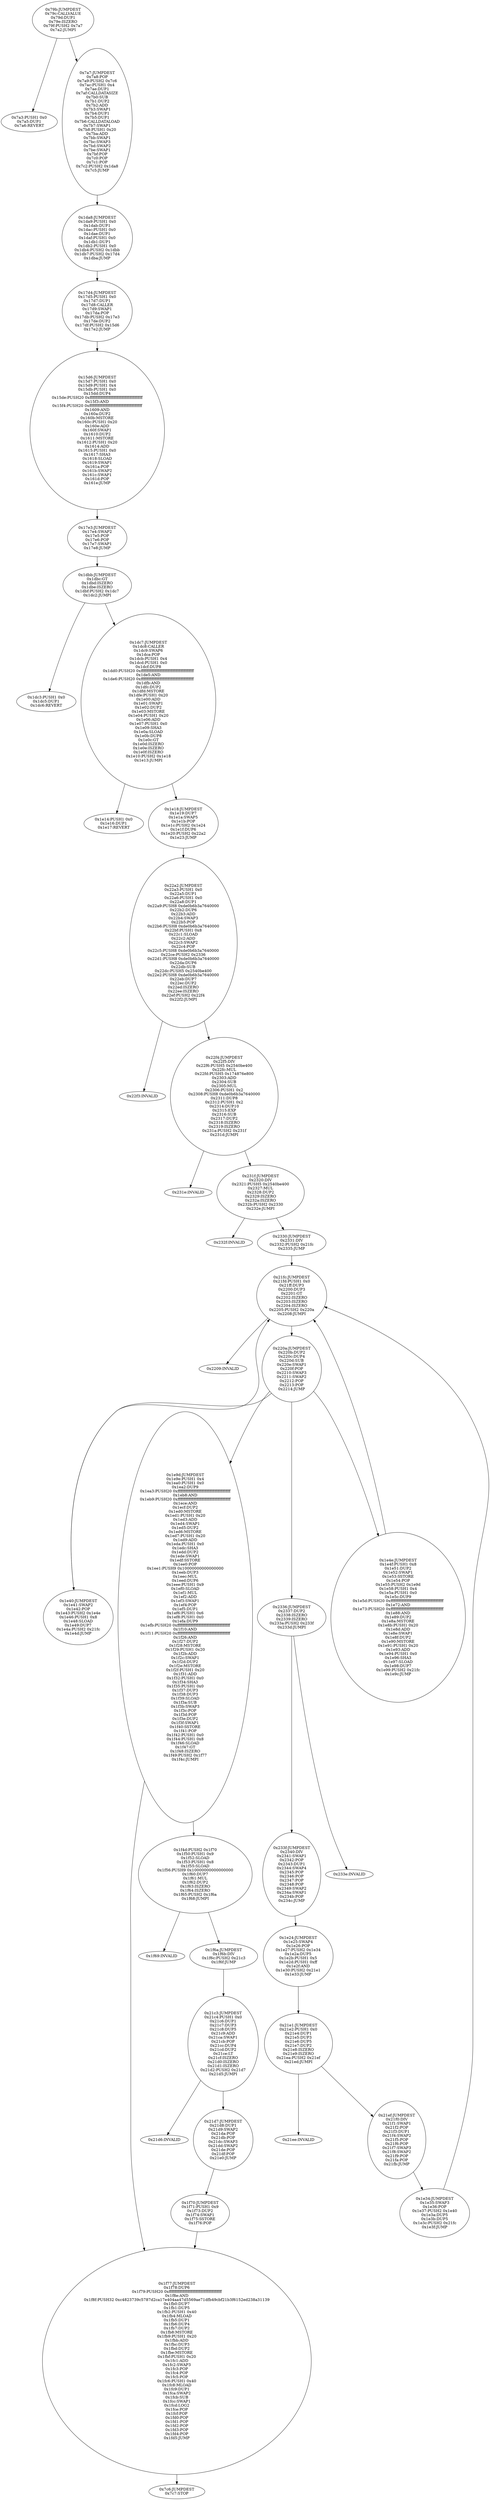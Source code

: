 digraph{
1947[label="0x79b:JUMPDEST
0x79c:CALLVALUE
0x79d:DUP1
0x79e:ISZERO
0x79f:PUSH2 0x7a7
0x7a2:JUMPI"]
1947 -> 1955
1947 -> 1959
1955[label="0x7a3:PUSH1 0x0
0x7a5:DUP1
0x7a6:REVERT"]
1959[label="0x7a7:JUMPDEST
0x7a8:POP
0x7a9:PUSH2 0x7c6
0x7ac:PUSH1 0x4
0x7ae:DUP1
0x7af:CALLDATASIZE
0x7b0:SUB
0x7b1:DUP2
0x7b2:ADD
0x7b3:SWAP1
0x7b4:DUP1
0x7b5:DUP1
0x7b6:CALLDATALOAD
0x7b7:SWAP1
0x7b8:PUSH1 0x20
0x7ba:ADD
0x7bb:SWAP1
0x7bc:SWAP3
0x7bd:SWAP2
0x7be:SWAP1
0x7bf:POP
0x7c0:POP
0x7c1:POP
0x7c2:PUSH2 0x1da8
0x7c5:JUMP"]
1959 -> 7592
7592[label="0x1da8:JUMPDEST
0x1da9:PUSH1 0x0
0x1dab:DUP1
0x1dac:PUSH1 0x0
0x1dae:DUP1
0x1daf:PUSH1 0x0
0x1db1:DUP1
0x1db2:PUSH1 0x0
0x1db4:PUSH2 0x1dbb
0x1db7:PUSH2 0x17d4
0x1dba:JUMP"]
7592 -> 6100
6100[label="0x17d4:JUMPDEST
0x17d5:PUSH1 0x0
0x17d7:DUP1
0x17d8:CALLER
0x17d9:SWAP1
0x17da:POP
0x17db:PUSH2 0x17e3
0x17de:DUP2
0x17df:PUSH2 0x15d6
0x17e2:JUMP"]
6100 -> 5590
5590[label="0x15d6:JUMPDEST
0x15d7:PUSH1 0x0
0x15d9:PUSH1 0x4
0x15db:PUSH1 0x0
0x15dd:DUP4
0x15de:PUSH20 0xffffffffffffffffffffffffffffffffffffffff
0x15f3:AND
0x15f4:PUSH20 0xffffffffffffffffffffffffffffffffffffffff
0x1609:AND
0x160a:DUP2
0x160b:MSTORE
0x160c:PUSH1 0x20
0x160e:ADD
0x160f:SWAP1
0x1610:DUP2
0x1611:MSTORE
0x1612:PUSH1 0x20
0x1614:ADD
0x1615:PUSH1 0x0
0x1617:SHA3
0x1618:SLOAD
0x1619:SWAP1
0x161a:POP
0x161b:SWAP2
0x161c:SWAP1
0x161d:POP
0x161e:JUMP"]
5590 -> 6115
6115[label="0x17e3:JUMPDEST
0x17e4:SWAP2
0x17e5:POP
0x17e6:POP
0x17e7:SWAP1
0x17e8:JUMP"]
6115 -> 7611
7611[label="0x1dbb:JUMPDEST
0x1dbc:GT
0x1dbd:ISZERO
0x1dbe:ISZERO
0x1dbf:PUSH2 0x1dc7
0x1dc2:JUMPI"]
7611 -> 7619
7611 -> 7623
7619[label="0x1dc3:PUSH1 0x0
0x1dc5:DUP1
0x1dc6:REVERT"]
7623[label="0x1dc7:JUMPDEST
0x1dc8:CALLER
0x1dc9:SWAP6
0x1dca:POP
0x1dcb:PUSH1 0x4
0x1dcd:PUSH1 0x0
0x1dcf:DUP8
0x1dd0:PUSH20 0xffffffffffffffffffffffffffffffffffffffff
0x1de5:AND
0x1de6:PUSH20 0xffffffffffffffffffffffffffffffffffffffff
0x1dfb:AND
0x1dfc:DUP2
0x1dfd:MSTORE
0x1dfe:PUSH1 0x20
0x1e00:ADD
0x1e01:SWAP1
0x1e02:DUP2
0x1e03:MSTORE
0x1e04:PUSH1 0x20
0x1e06:ADD
0x1e07:PUSH1 0x0
0x1e09:SHA3
0x1e0a:SLOAD
0x1e0b:DUP8
0x1e0c:GT
0x1e0d:ISZERO
0x1e0e:ISZERO
0x1e0f:ISZERO
0x1e10:PUSH2 0x1e18
0x1e13:JUMPI"]
7623 -> 7700
7623 -> 7704
7700[label="0x1e14:PUSH1 0x0
0x1e16:DUP1
0x1e17:REVERT"]
7704[label="0x1e18:JUMPDEST
0x1e19:DUP7
0x1e1a:SWAP5
0x1e1b:POP
0x1e1c:PUSH2 0x1e24
0x1e1f:DUP6
0x1e20:PUSH2 0x22a2
0x1e23:JUMP"]
7704 -> 8866
8866[label="0x22a2:JUMPDEST
0x22a3:PUSH1 0x0
0x22a5:DUP1
0x22a6:PUSH1 0x0
0x22a8:DUP1
0x22a9:PUSH8 0xde0b6b3a7640000
0x22b2:DUP6
0x22b3:ADD
0x22b4:SWAP3
0x22b5:POP
0x22b6:PUSH8 0xde0b6b3a7640000
0x22bf:PUSH1 0x8
0x22c1:SLOAD
0x22c2:ADD
0x22c3:SWAP2
0x22c4:POP
0x22c5:PUSH8 0xde0b6b3a7640000
0x22ce:PUSH2 0x2336
0x22d1:PUSH8 0xde0b6b3a7640000
0x22da:DUP6
0x22db:SUB
0x22dc:PUSH5 0x2540be400
0x22e2:PUSH8 0xde0b6b3a7640000
0x22eb:DUP7
0x22ec:DUP2
0x22ed:ISZERO
0x22ee:ISZERO
0x22ef:PUSH2 0x22f4
0x22f2:JUMPI"]
8866 -> 8947
8866 -> 8948
8947[label="0x22f3:INVALID"]
8948[label="0x22f4:JUMPDEST
0x22f5:DIV
0x22f6:PUSH5 0x2540be400
0x22fc:MUL
0x22fd:PUSH5 0x174876e800
0x2303:ADD
0x2304:SUB
0x2305:MUL
0x2306:PUSH1 0x2
0x2308:PUSH8 0xde0b6b3a7640000
0x2311:DUP8
0x2312:PUSH1 0x2
0x2314:DUP10
0x2315:EXP
0x2316:SUB
0x2317:DUP2
0x2318:ISZERO
0x2319:ISZERO
0x231a:PUSH2 0x231f
0x231d:JUMPI"]
8948 -> 8990
8948 -> 8991
8990[label="0x231e:INVALID"]
8991[label="0x231f:JUMPDEST
0x2320:DIV
0x2321:PUSH5 0x2540be400
0x2327:MUL
0x2328:DUP2
0x2329:ISZERO
0x232a:ISZERO
0x232b:PUSH2 0x2330
0x232e:JUMPI"]
8991 -> 9007
8991 -> 9008
9007[label="0x232f:INVALID"]
9008[label="0x2330:JUMPDEST
0x2331:DIV
0x2332:PUSH2 0x21fc
0x2335:JUMP"]
9008 -> 8700
8700[label="0x21fc:JUMPDEST
0x21fd:PUSH1 0x0
0x21ff:DUP3
0x2200:DUP3
0x2201:GT
0x2202:ISZERO
0x2203:ISZERO
0x2204:ISZERO
0x2205:PUSH2 0x220a
0x2208:JUMPI"]
8700 -> 8713
8700 -> 8714
8713[label="0x2209:INVALID"]
8714[label="0x220a:JUMPDEST
0x220b:DUP2
0x220c:DUP4
0x220d:SUB
0x220e:SWAP1
0x220f:POP
0x2210:SWAP3
0x2211:SWAP2
0x2212:POP
0x2213:POP
0x2214:JUMP"]
8714 -> 9014
8714 -> 7744
8714 -> 7758
8714 -> 7837
9014[label="0x2336:JUMPDEST
0x2337:DUP2
0x2338:ISZERO
0x2339:ISZERO
0x233a:PUSH2 0x233f
0x233d:JUMPI"]
9014 -> 9022
9014 -> 9023
9022[label="0x233e:INVALID"]
9023[label="0x233f:JUMPDEST
0x2340:DIV
0x2341:SWAP1
0x2342:POP
0x2343:DUP1
0x2344:SWAP4
0x2345:POP
0x2346:POP
0x2347:POP
0x2348:POP
0x2349:SWAP2
0x234a:SWAP1
0x234b:POP
0x234c:JUMP"]
9023 -> 7716
7716[label="0x1e24:JUMPDEST
0x1e25:SWAP4
0x1e26:POP
0x1e27:PUSH2 0x1e34
0x1e2a:DUP5
0x1e2b:PUSH1 0x5
0x1e2d:PUSH1 0xff
0x1e2f:AND
0x1e30:PUSH2 0x21e1
0x1e33:JUMP"]
7716 -> 8673
8673[label="0x21e1:JUMPDEST
0x21e2:PUSH1 0x0
0x21e4:DUP1
0x21e5:DUP3
0x21e6:DUP5
0x21e7:DUP2
0x21e8:ISZERO
0x21e9:ISZERO
0x21ea:PUSH2 0x21ef
0x21ed:JUMPI"]
8673 -> 8686
8673 -> 8687
8686[label="0x21ee:INVALID"]
8687[label="0x21ef:JUMPDEST
0x21f0:DIV
0x21f1:SWAP1
0x21f2:POP
0x21f3:DUP1
0x21f4:SWAP2
0x21f5:POP
0x21f6:POP
0x21f7:SWAP3
0x21f8:SWAP2
0x21f9:POP
0x21fa:POP
0x21fb:JUMP"]
8687 -> 7732
7732[label="0x1e34:JUMPDEST
0x1e35:SWAP3
0x1e36:POP
0x1e37:PUSH2 0x1e40
0x1e3a:DUP5
0x1e3b:DUP5
0x1e3c:PUSH2 0x21fc
0x1e3f:JUMP"]
7732 -> 8700
7744[label="0x1e40:JUMPDEST
0x1e41:SWAP2
0x1e42:POP
0x1e43:PUSH2 0x1e4e
0x1e46:PUSH1 0x8
0x1e48:SLOAD
0x1e49:DUP7
0x1e4a:PUSH2 0x21fc
0x1e4d:JUMP"]
7744 -> 8700
7758[label="0x1e4e:JUMPDEST
0x1e4f:PUSH1 0x8
0x1e51:DUP2
0x1e52:SWAP1
0x1e53:SSTORE
0x1e54:POP
0x1e55:PUSH2 0x1e9d
0x1e58:PUSH1 0x4
0x1e5a:PUSH1 0x0
0x1e5c:DUP9
0x1e5d:PUSH20 0xffffffffffffffffffffffffffffffffffffffff
0x1e72:AND
0x1e73:PUSH20 0xffffffffffffffffffffffffffffffffffffffff
0x1e88:AND
0x1e89:DUP2
0x1e8a:MSTORE
0x1e8b:PUSH1 0x20
0x1e8d:ADD
0x1e8e:SWAP1
0x1e8f:DUP2
0x1e90:MSTORE
0x1e91:PUSH1 0x20
0x1e93:ADD
0x1e94:PUSH1 0x0
0x1e96:SHA3
0x1e97:SLOAD
0x1e98:DUP7
0x1e99:PUSH2 0x21fc
0x1e9c:JUMP"]
7758 -> 8700
7837[label="0x1e9d:JUMPDEST
0x1e9e:PUSH1 0x4
0x1ea0:PUSH1 0x0
0x1ea2:DUP9
0x1ea3:PUSH20 0xffffffffffffffffffffffffffffffffffffffff
0x1eb8:AND
0x1eb9:PUSH20 0xffffffffffffffffffffffffffffffffffffffff
0x1ece:AND
0x1ecf:DUP2
0x1ed0:MSTORE
0x1ed1:PUSH1 0x20
0x1ed3:ADD
0x1ed4:SWAP1
0x1ed5:DUP2
0x1ed6:MSTORE
0x1ed7:PUSH1 0x20
0x1ed9:ADD
0x1eda:PUSH1 0x0
0x1edc:SHA3
0x1edd:DUP2
0x1ede:SWAP1
0x1edf:SSTORE
0x1ee0:POP
0x1ee1:PUSH9 0x10000000000000000
0x1eeb:DUP3
0x1eec:MUL
0x1eed:DUP6
0x1eee:PUSH1 0x9
0x1ef0:SLOAD
0x1ef1:MUL
0x1ef2:ADD
0x1ef3:SWAP1
0x1ef4:POP
0x1ef5:DUP1
0x1ef6:PUSH1 0x6
0x1ef8:PUSH1 0x0
0x1efa:DUP9
0x1efb:PUSH20 0xffffffffffffffffffffffffffffffffffffffff
0x1f10:AND
0x1f11:PUSH20 0xffffffffffffffffffffffffffffffffffffffff
0x1f26:AND
0x1f27:DUP2
0x1f28:MSTORE
0x1f29:PUSH1 0x20
0x1f2b:ADD
0x1f2c:SWAP1
0x1f2d:DUP2
0x1f2e:MSTORE
0x1f2f:PUSH1 0x20
0x1f31:ADD
0x1f32:PUSH1 0x0
0x1f34:SHA3
0x1f35:PUSH1 0x0
0x1f37:DUP3
0x1f38:DUP3
0x1f39:SLOAD
0x1f3a:SUB
0x1f3b:SWAP3
0x1f3c:POP
0x1f3d:POP
0x1f3e:DUP2
0x1f3f:SWAP1
0x1f40:SSTORE
0x1f41:POP
0x1f42:PUSH1 0x0
0x1f44:PUSH1 0x8
0x1f46:SLOAD
0x1f47:GT
0x1f48:ISZERO
0x1f49:PUSH2 0x1f77
0x1f4c:JUMPI"]
7837 -> 8013
7837 -> 8055
8013[label="0x1f4d:PUSH2 0x1f70
0x1f50:PUSH1 0x9
0x1f52:SLOAD
0x1f53:PUSH1 0x8
0x1f55:SLOAD
0x1f56:PUSH9 0x10000000000000000
0x1f60:DUP7
0x1f61:MUL
0x1f62:DUP2
0x1f63:ISZERO
0x1f64:ISZERO
0x1f65:PUSH2 0x1f6a
0x1f68:JUMPI"]
8013 -> 8041
8013 -> 8042
8041[label="0x1f69:INVALID"]
8055[label="0x1f77:JUMPDEST
0x1f78:DUP6
0x1f79:PUSH20 0xffffffffffffffffffffffffffffffffffffffff
0x1f8e:AND
0x1f8f:PUSH32 0xc4823739c5787d2ca17e404aa47d5569ae71dfb49cbf21b3f6152ed238a31139
0x1fb0:DUP7
0x1fb1:DUP5
0x1fb2:PUSH1 0x40
0x1fb4:MLOAD
0x1fb5:DUP1
0x1fb6:DUP4
0x1fb7:DUP2
0x1fb8:MSTORE
0x1fb9:PUSH1 0x20
0x1fbb:ADD
0x1fbc:DUP3
0x1fbd:DUP2
0x1fbe:MSTORE
0x1fbf:PUSH1 0x20
0x1fc1:ADD
0x1fc2:SWAP3
0x1fc3:POP
0x1fc4:POP
0x1fc5:POP
0x1fc6:PUSH1 0x40
0x1fc8:MLOAD
0x1fc9:DUP1
0x1fca:SWAP2
0x1fcb:SUB
0x1fcc:SWAP1
0x1fcd:LOG2
0x1fce:POP
0x1fcf:POP
0x1fd0:POP
0x1fd1:POP
0x1fd2:POP
0x1fd3:POP
0x1fd4:POP
0x1fd5:JUMP"]
8055 -> 1990
1990[label="0x7c6:JUMPDEST
0x7c7:STOP"]
8042[label="0x1f6a:JUMPDEST
0x1f6b:DIV
0x1f6c:PUSH2 0x21c3
0x1f6f:JUMP"]
8042 -> 8643
8643[label="0x21c3:JUMPDEST
0x21c4:PUSH1 0x0
0x21c6:DUP1
0x21c7:DUP3
0x21c8:DUP5
0x21c9:ADD
0x21ca:SWAP1
0x21cb:POP
0x21cc:DUP4
0x21cd:DUP2
0x21ce:LT
0x21cf:ISZERO
0x21d0:ISZERO
0x21d1:ISZERO
0x21d2:PUSH2 0x21d7
0x21d5:JUMPI"]
8643 -> 8662
8643 -> 8663
8662[label="0x21d6:INVALID"]
8663[label="0x21d7:JUMPDEST
0x21d8:DUP1
0x21d9:SWAP2
0x21da:POP
0x21db:POP
0x21dc:SWAP3
0x21dd:SWAP2
0x21de:POP
0x21df:POP
0x21e0:JUMP"]
8663 -> 8048
8048[label="0x1f70:JUMPDEST
0x1f71:PUSH1 0x9
0x1f73:DUP2
0x1f74:SWAP1
0x1f75:SSTORE
0x1f76:POP"]
8048 -> 8055

}